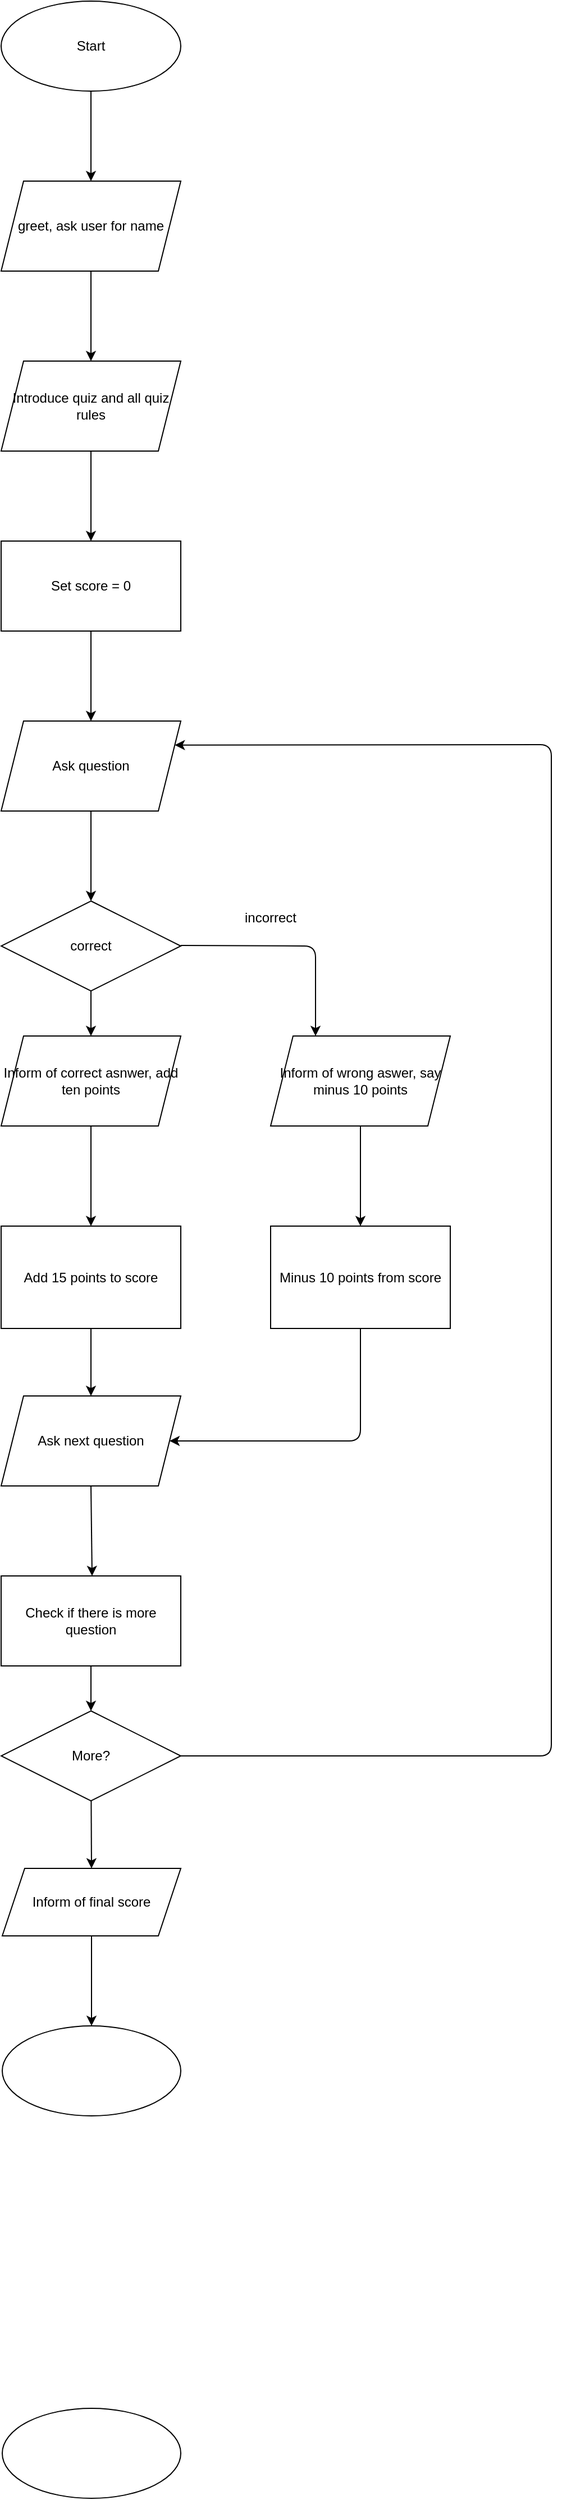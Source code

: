 <mxfile>
    <diagram id="C5RBs43oDa-KdzZeNtuy" name="Page-1">
        <mxGraphModel dx="1118" dy="534" grid="1" gridSize="10" guides="1" tooltips="1" connect="1" arrows="1" fold="1" page="1" pageScale="1" pageWidth="827" pageHeight="1169" math="0" shadow="0">
            <root>
                <mxCell id="WIyWlLk6GJQsqaUBKTNV-0"/>
                <mxCell id="WIyWlLk6GJQsqaUBKTNV-1" parent="WIyWlLk6GJQsqaUBKTNV-0"/>
                <mxCell id="6" style="edgeStyle=none;html=1;exitX=0.5;exitY=1;exitDx=0;exitDy=0;entryX=0.5;entryY=0;entryDx=0;entryDy=0;" parent="WIyWlLk6GJQsqaUBKTNV-1" source="pzOh5khWltEW9PiLS9Sq-3" target="pzOh5khWltEW9PiLS9Sq-4" edge="1">
                    <mxGeometry relative="1" as="geometry"/>
                </mxCell>
                <mxCell id="pzOh5khWltEW9PiLS9Sq-3" value="Start" style="ellipse;whiteSpace=wrap;html=1;" parent="WIyWlLk6GJQsqaUBKTNV-1" vertex="1">
                    <mxGeometry x="240" y="80" width="160" height="80" as="geometry"/>
                </mxCell>
                <mxCell id="14" style="edgeStyle=none;html=1;exitX=0.5;exitY=1;exitDx=0;exitDy=0;entryX=0.5;entryY=0;entryDx=0;entryDy=0;" parent="WIyWlLk6GJQsqaUBKTNV-1" source="pzOh5khWltEW9PiLS9Sq-4" target="13" edge="1">
                    <mxGeometry relative="1" as="geometry"/>
                </mxCell>
                <mxCell id="pzOh5khWltEW9PiLS9Sq-4" value="greet, ask user for name" style="shape=parallelogram;perimeter=parallelogramPerimeter;whiteSpace=wrap;html=1;fixedSize=1;" parent="WIyWlLk6GJQsqaUBKTNV-1" vertex="1">
                    <mxGeometry x="240" y="240" width="160" height="80" as="geometry"/>
                </mxCell>
                <mxCell id="16" style="edgeStyle=none;html=1;exitX=0.5;exitY=1;exitDx=0;exitDy=0;entryX=0.5;entryY=0;entryDx=0;entryDy=0;" parent="WIyWlLk6GJQsqaUBKTNV-1" source="13" target="15" edge="1">
                    <mxGeometry relative="1" as="geometry"/>
                </mxCell>
                <mxCell id="13" value="Introduce quiz and all quiz rules" style="shape=parallelogram;perimeter=parallelogramPerimeter;whiteSpace=wrap;html=1;fixedSize=1;" parent="WIyWlLk6GJQsqaUBKTNV-1" vertex="1">
                    <mxGeometry x="240" y="400" width="160" height="80" as="geometry"/>
                </mxCell>
                <mxCell id="18" style="edgeStyle=none;html=1;exitX=0.5;exitY=1;exitDx=0;exitDy=0;entryX=0.5;entryY=0;entryDx=0;entryDy=0;" parent="WIyWlLk6GJQsqaUBKTNV-1" source="15" target="17" edge="1">
                    <mxGeometry relative="1" as="geometry"/>
                </mxCell>
                <mxCell id="15" value="Set score = 0" style="rounded=0;whiteSpace=wrap;html=1;" parent="WIyWlLk6GJQsqaUBKTNV-1" vertex="1">
                    <mxGeometry x="240" y="560" width="160" height="80" as="geometry"/>
                </mxCell>
                <mxCell id="20" style="edgeStyle=none;html=1;exitX=0.5;exitY=1;exitDx=0;exitDy=0;entryX=0.5;entryY=0;entryDx=0;entryDy=0;" parent="WIyWlLk6GJQsqaUBKTNV-1" source="17" target="19" edge="1">
                    <mxGeometry relative="1" as="geometry"/>
                </mxCell>
                <mxCell id="17" value="Ask question" style="shape=parallelogram;perimeter=parallelogramPerimeter;whiteSpace=wrap;html=1;fixedSize=1;" parent="WIyWlLk6GJQsqaUBKTNV-1" vertex="1">
                    <mxGeometry x="240" y="720" width="160" height="80" as="geometry"/>
                </mxCell>
                <mxCell id="28" value="" style="edgeStyle=none;html=1;" parent="WIyWlLk6GJQsqaUBKTNV-1" source="19" target="27" edge="1">
                    <mxGeometry relative="1" as="geometry"/>
                </mxCell>
                <mxCell id="19" value="correct" style="rhombus;whiteSpace=wrap;html=1;" parent="WIyWlLk6GJQsqaUBKTNV-1" vertex="1">
                    <mxGeometry x="240" y="880" width="160" height="80" as="geometry"/>
                </mxCell>
                <mxCell id="21" value="" style="endArrow=classic;html=1;entryX=0.25;entryY=0;entryDx=0;entryDy=0;" parent="WIyWlLk6GJQsqaUBKTNV-1" target="24" edge="1">
                    <mxGeometry width="50" height="50" relative="1" as="geometry">
                        <mxPoint x="400" y="919.5" as="sourcePoint"/>
                        <mxPoint x="520" y="960" as="targetPoint"/>
                        <Array as="points">
                            <mxPoint x="520" y="920"/>
                        </Array>
                    </mxGeometry>
                </mxCell>
                <mxCell id="22" value="incorrect" style="text;html=1;strokeColor=none;fillColor=none;align=center;verticalAlign=middle;whiteSpace=wrap;rounded=0;" parent="WIyWlLk6GJQsqaUBKTNV-1" vertex="1">
                    <mxGeometry x="440" y="880" width="80" height="30" as="geometry"/>
                </mxCell>
                <mxCell id="31" style="edgeStyle=none;html=1;" parent="WIyWlLk6GJQsqaUBKTNV-1" source="24" target="29" edge="1">
                    <mxGeometry relative="1" as="geometry"/>
                </mxCell>
                <mxCell id="24" value="Inform of wrong aswer, say minus 10 points" style="shape=parallelogram;perimeter=parallelogramPerimeter;whiteSpace=wrap;html=1;fixedSize=1;" parent="WIyWlLk6GJQsqaUBKTNV-1" vertex="1">
                    <mxGeometry x="480" y="1000" width="160" height="80" as="geometry"/>
                </mxCell>
                <mxCell id="33" value="" style="edgeStyle=none;html=1;" parent="WIyWlLk6GJQsqaUBKTNV-1" source="27" target="32" edge="1">
                    <mxGeometry relative="1" as="geometry"/>
                </mxCell>
                <mxCell id="27" value="Inform of correct asnwer, add ten points" style="shape=parallelogram;perimeter=parallelogramPerimeter;whiteSpace=wrap;html=1;fixedSize=1;" parent="WIyWlLk6GJQsqaUBKTNV-1" vertex="1">
                    <mxGeometry x="240" y="1000" width="160" height="80" as="geometry"/>
                </mxCell>
                <mxCell id="37" style="edgeStyle=none;html=1;exitX=0.5;exitY=1;exitDx=0;exitDy=0;entryX=1;entryY=0.5;entryDx=0;entryDy=0;" parent="WIyWlLk6GJQsqaUBKTNV-1" source="29" target="35" edge="1">
                    <mxGeometry relative="1" as="geometry">
                        <Array as="points">
                            <mxPoint x="560" y="1360"/>
                        </Array>
                    </mxGeometry>
                </mxCell>
                <mxCell id="29" value="Minus 10 points from score" style="rounded=0;whiteSpace=wrap;html=1;" parent="WIyWlLk6GJQsqaUBKTNV-1" vertex="1">
                    <mxGeometry x="480" y="1169" width="160" height="91" as="geometry"/>
                </mxCell>
                <mxCell id="36" style="edgeStyle=none;html=1;exitX=0.5;exitY=1;exitDx=0;exitDy=0;entryX=0.5;entryY=0;entryDx=0;entryDy=0;" parent="WIyWlLk6GJQsqaUBKTNV-1" source="32" target="35" edge="1">
                    <mxGeometry relative="1" as="geometry"/>
                </mxCell>
                <mxCell id="32" value="Add 15 points to score" style="rounded=0;whiteSpace=wrap;html=1;" parent="WIyWlLk6GJQsqaUBKTNV-1" vertex="1">
                    <mxGeometry x="240" y="1169" width="160" height="91" as="geometry"/>
                </mxCell>
                <mxCell id="48" style="edgeStyle=none;html=1;exitX=0.5;exitY=1;exitDx=0;exitDy=0;entryX=0.5;entryY=0;entryDx=0;entryDy=0;" parent="WIyWlLk6GJQsqaUBKTNV-1" source="35" edge="1">
                    <mxGeometry relative="1" as="geometry">
                        <mxPoint x="321" y="1480" as="targetPoint"/>
                    </mxGeometry>
                </mxCell>
                <mxCell id="35" value="Ask next question" style="shape=parallelogram;perimeter=parallelogramPerimeter;whiteSpace=wrap;html=1;fixedSize=1;" parent="WIyWlLk6GJQsqaUBKTNV-1" vertex="1">
                    <mxGeometry x="240" y="1320" width="160" height="80" as="geometry"/>
                </mxCell>
                <mxCell id="54" value="" style="ellipse;whiteSpace=wrap;html=1;" parent="WIyWlLk6GJQsqaUBKTNV-1" vertex="1">
                    <mxGeometry x="241" y="2220" width="159" height="80" as="geometry"/>
                </mxCell>
                <mxCell id="63" style="edgeStyle=none;html=1;exitX=0.5;exitY=1;exitDx=0;exitDy=0;entryX=0.5;entryY=0;entryDx=0;entryDy=0;" parent="WIyWlLk6GJQsqaUBKTNV-1" source="57" target="58" edge="1">
                    <mxGeometry relative="1" as="geometry"/>
                </mxCell>
                <mxCell id="57" value="Check if there is more question" style="rounded=0;whiteSpace=wrap;html=1;" parent="WIyWlLk6GJQsqaUBKTNV-1" vertex="1">
                    <mxGeometry x="240" y="1480" width="160" height="80" as="geometry"/>
                </mxCell>
                <mxCell id="62" style="edgeStyle=none;html=1;entryX=0.5;entryY=0;entryDx=0;entryDy=0;" parent="WIyWlLk6GJQsqaUBKTNV-1" source="58" target="60" edge="1">
                    <mxGeometry relative="1" as="geometry"/>
                </mxCell>
                <mxCell id="64" style="edgeStyle=none;html=1;exitX=1;exitY=0.5;exitDx=0;exitDy=0;entryX=1;entryY=0.25;entryDx=0;entryDy=0;" parent="WIyWlLk6GJQsqaUBKTNV-1" source="58" target="17" edge="1">
                    <mxGeometry relative="1" as="geometry">
                        <Array as="points">
                            <mxPoint x="730" y="1640"/>
                            <mxPoint x="730" y="741"/>
                        </Array>
                    </mxGeometry>
                </mxCell>
                <mxCell id="58" value="More?" style="rhombus;whiteSpace=wrap;html=1;" parent="WIyWlLk6GJQsqaUBKTNV-1" vertex="1">
                    <mxGeometry x="240" y="1600" width="160" height="80" as="geometry"/>
                </mxCell>
                <mxCell id="66" style="edgeStyle=none;html=1;exitX=0.5;exitY=1;exitDx=0;exitDy=0;entryX=0.5;entryY=0;entryDx=0;entryDy=0;" parent="WIyWlLk6GJQsqaUBKTNV-1" source="60" target="65" edge="1">
                    <mxGeometry relative="1" as="geometry"/>
                </mxCell>
                <mxCell id="60" value="Inform of final score" style="shape=parallelogram;perimeter=parallelogramPerimeter;whiteSpace=wrap;html=1;fixedSize=1;" parent="WIyWlLk6GJQsqaUBKTNV-1" vertex="1">
                    <mxGeometry x="241" y="1740" width="159" height="60" as="geometry"/>
                </mxCell>
                <mxCell id="65" value="" style="ellipse;whiteSpace=wrap;html=1;" parent="WIyWlLk6GJQsqaUBKTNV-1" vertex="1">
                    <mxGeometry x="241" y="1880" width="159" height="80" as="geometry"/>
                </mxCell>
            </root>
        </mxGraphModel>
    </diagram>
</mxfile>
